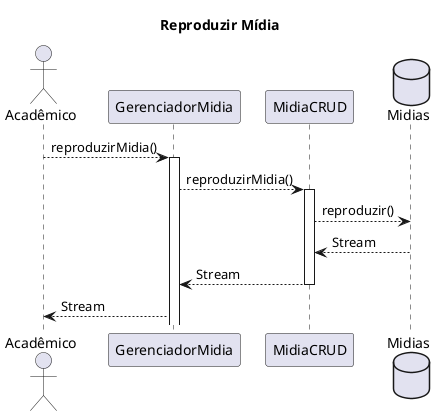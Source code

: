 @startuml
Title Reproduzir Mídia

actor Acadêmico as academico
academico --> GerenciadorMidia: reproduzirMidia()
activate GerenciadorMidia
GerenciadorMidia --> MidiaCRUD: reproduzirMidia()
database Midias
activate MidiaCRUD
MidiaCRUD --> Midias: reproduzir()
Midias --> MidiaCRUD: Stream
MidiaCRUD --> GerenciadorMidia: Stream
deactivate MidiaCRUD
GerenciadorMidia --> academico: Stream

@enduml